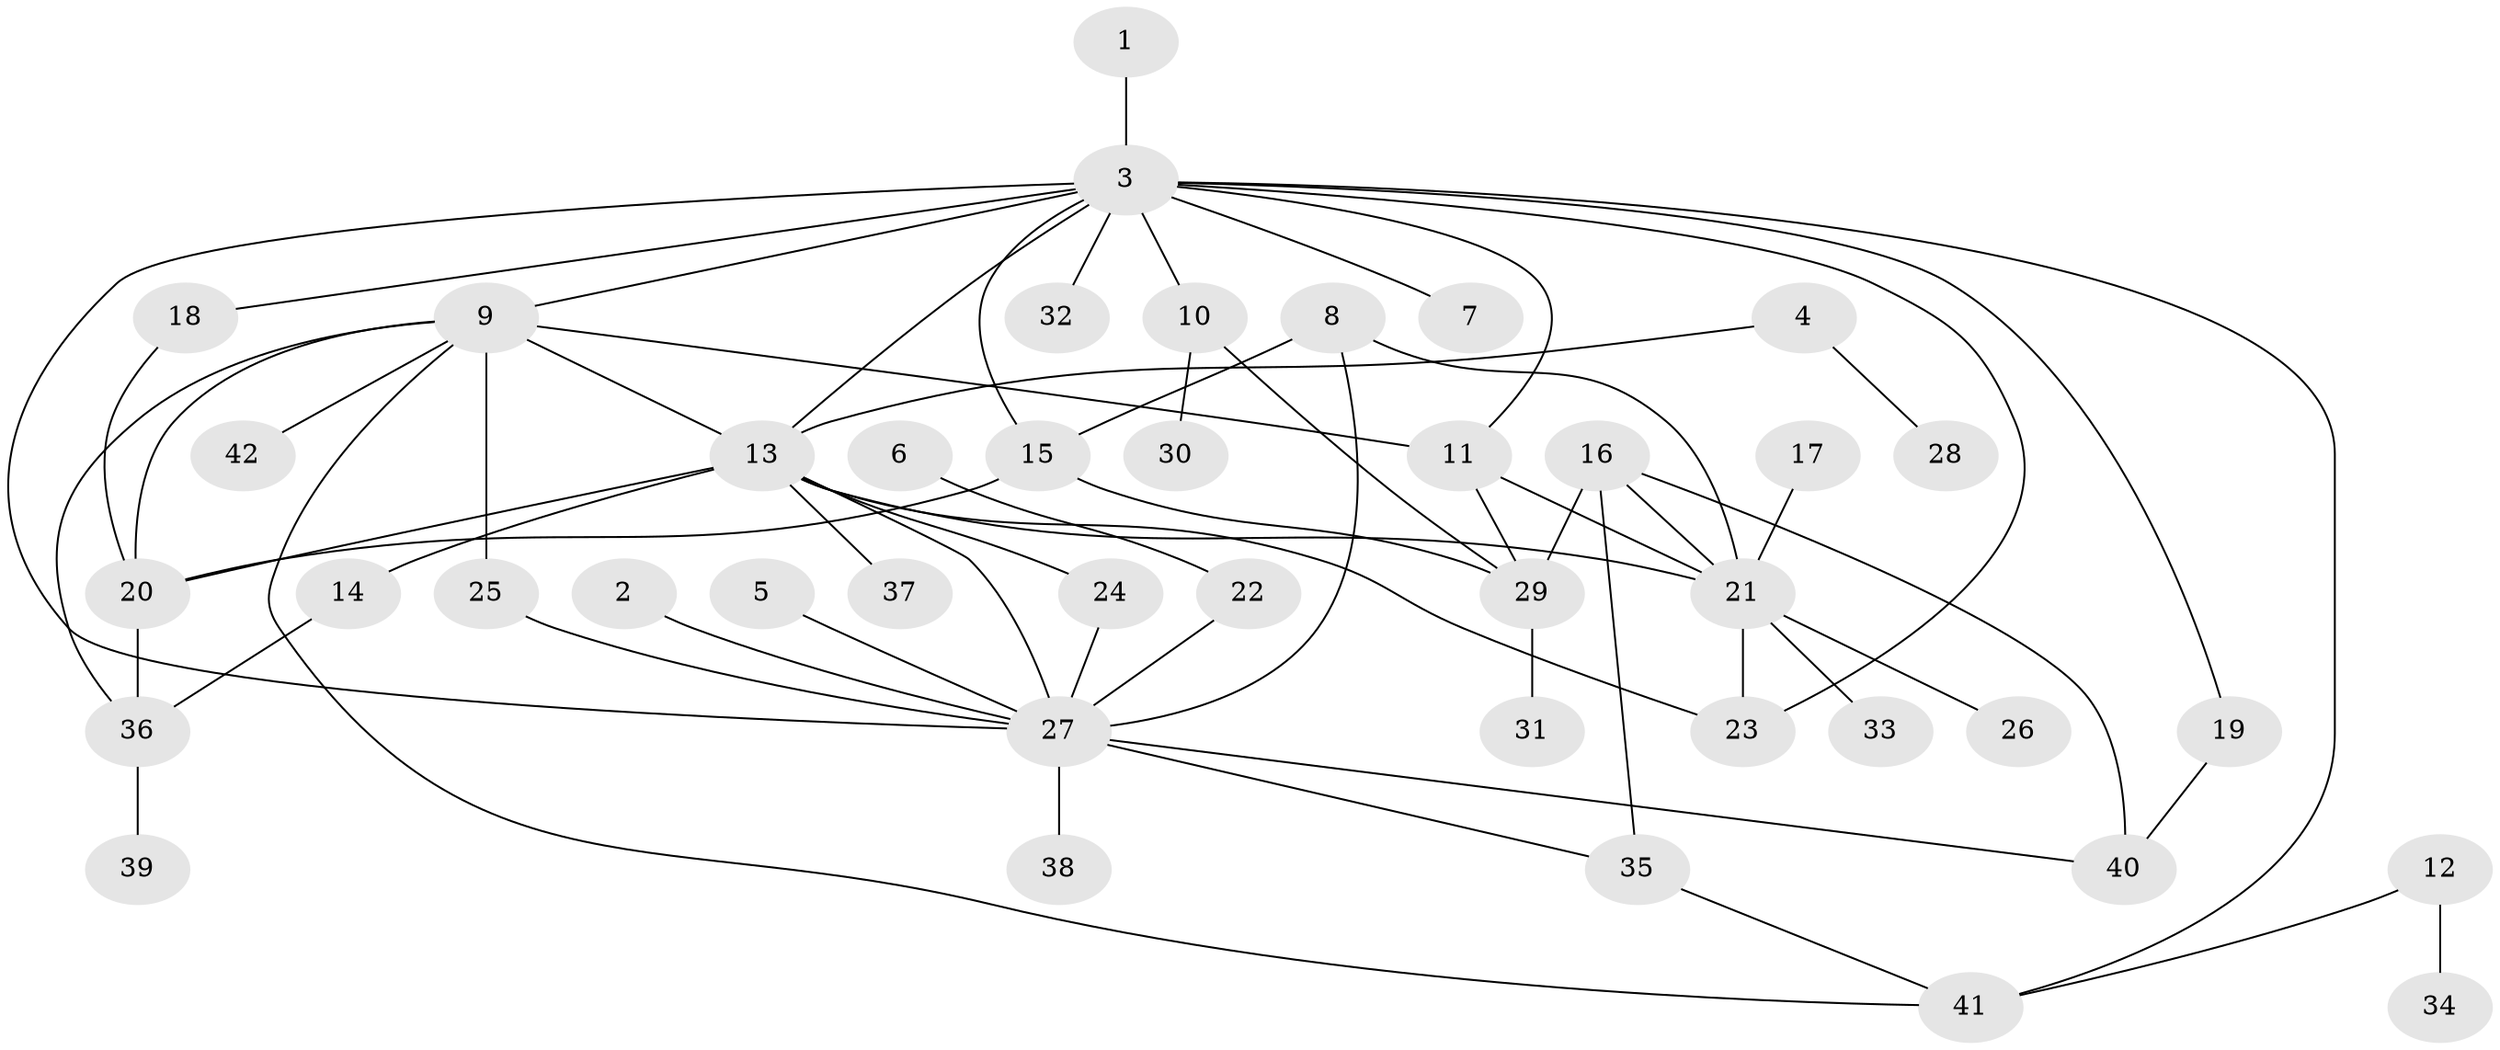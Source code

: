 // original degree distribution, {1: 0.5119047619047619, 15: 0.011904761904761904, 11: 0.011904761904761904, 6: 0.047619047619047616, 2: 0.2261904761904762, 3: 0.07142857142857142, 13: 0.011904761904761904, 4: 0.05952380952380952, 7: 0.011904761904761904, 10: 0.011904761904761904, 12: 0.011904761904761904, 5: 0.011904761904761904}
// Generated by graph-tools (version 1.1) at 2025/01/03/09/25 03:01:49]
// undirected, 42 vertices, 64 edges
graph export_dot {
graph [start="1"]
  node [color=gray90,style=filled];
  1;
  2;
  3;
  4;
  5;
  6;
  7;
  8;
  9;
  10;
  11;
  12;
  13;
  14;
  15;
  16;
  17;
  18;
  19;
  20;
  21;
  22;
  23;
  24;
  25;
  26;
  27;
  28;
  29;
  30;
  31;
  32;
  33;
  34;
  35;
  36;
  37;
  38;
  39;
  40;
  41;
  42;
  1 -- 3 [weight=1.0];
  2 -- 27 [weight=1.0];
  3 -- 7 [weight=1.0];
  3 -- 9 [weight=1.0];
  3 -- 10 [weight=1.0];
  3 -- 11 [weight=1.0];
  3 -- 13 [weight=1.0];
  3 -- 15 [weight=1.0];
  3 -- 18 [weight=1.0];
  3 -- 19 [weight=1.0];
  3 -- 23 [weight=1.0];
  3 -- 27 [weight=1.0];
  3 -- 32 [weight=1.0];
  3 -- 41 [weight=1.0];
  4 -- 13 [weight=1.0];
  4 -- 28 [weight=1.0];
  5 -- 27 [weight=1.0];
  6 -- 22 [weight=1.0];
  8 -- 15 [weight=1.0];
  8 -- 21 [weight=1.0];
  8 -- 27 [weight=1.0];
  9 -- 11 [weight=2.0];
  9 -- 13 [weight=1.0];
  9 -- 20 [weight=1.0];
  9 -- 25 [weight=1.0];
  9 -- 36 [weight=1.0];
  9 -- 41 [weight=1.0];
  9 -- 42 [weight=1.0];
  10 -- 29 [weight=1.0];
  10 -- 30 [weight=1.0];
  11 -- 21 [weight=1.0];
  11 -- 29 [weight=1.0];
  12 -- 34 [weight=1.0];
  12 -- 41 [weight=1.0];
  13 -- 14 [weight=1.0];
  13 -- 20 [weight=1.0];
  13 -- 21 [weight=1.0];
  13 -- 23 [weight=1.0];
  13 -- 24 [weight=1.0];
  13 -- 27 [weight=1.0];
  13 -- 37 [weight=1.0];
  14 -- 36 [weight=1.0];
  15 -- 20 [weight=1.0];
  15 -- 29 [weight=1.0];
  16 -- 21 [weight=1.0];
  16 -- 29 [weight=1.0];
  16 -- 35 [weight=1.0];
  16 -- 40 [weight=1.0];
  17 -- 21 [weight=1.0];
  18 -- 20 [weight=1.0];
  19 -- 40 [weight=1.0];
  20 -- 36 [weight=1.0];
  21 -- 23 [weight=1.0];
  21 -- 26 [weight=1.0];
  21 -- 33 [weight=1.0];
  22 -- 27 [weight=1.0];
  24 -- 27 [weight=1.0];
  25 -- 27 [weight=1.0];
  27 -- 35 [weight=1.0];
  27 -- 38 [weight=1.0];
  27 -- 40 [weight=1.0];
  29 -- 31 [weight=1.0];
  35 -- 41 [weight=1.0];
  36 -- 39 [weight=1.0];
}
